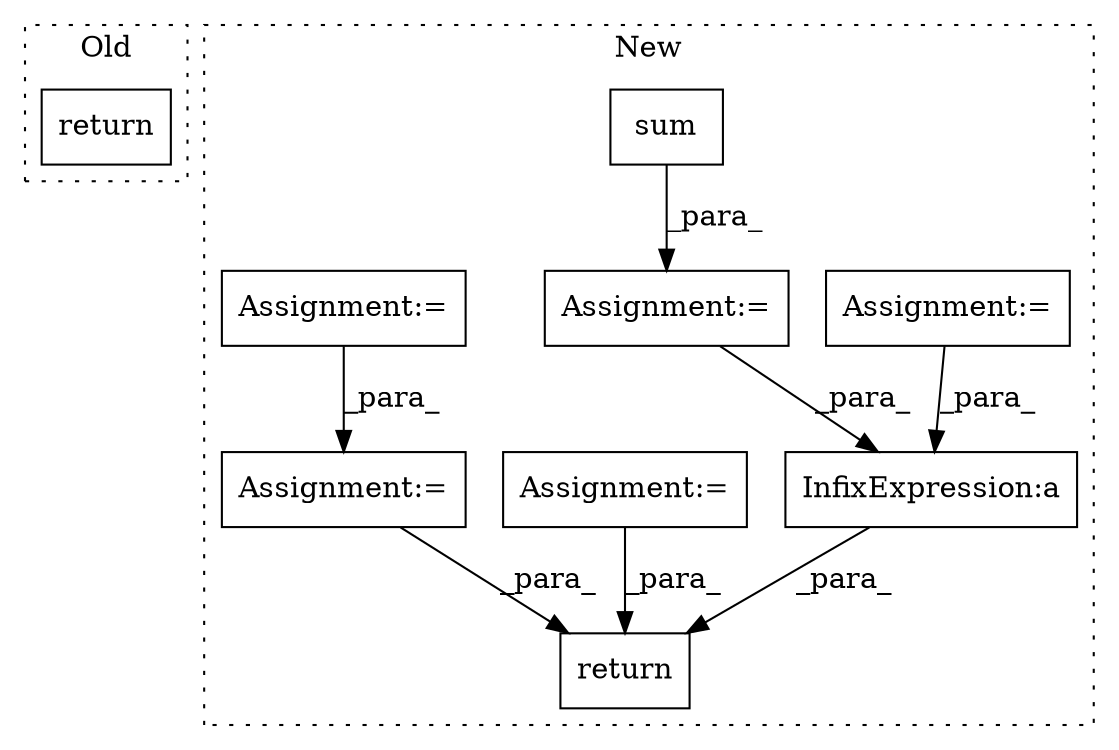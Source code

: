 digraph G {
subgraph cluster0 {
1 [label="return" a="41" s="1730" l="7" shape="box"];
label = "Old";
style="dotted";
}
subgraph cluster1 {
2 [label="sum" a="32" s="2162,2167" l="4,1" shape="box"];
3 [label="return" a="41" s="2365" l="7" shape="box"];
4 [label="Assignment:=" a="7" s="2063" l="1" shape="box"];
5 [label="Assignment:=" a="7" s="2033" l="1" shape="box"];
6 [label="Assignment:=" a="7" s="1981" l="4" shape="box"];
7 [label="Assignment:=" a="7" s="2134" l="1" shape="box"];
8 [label="Assignment:=" a="7" s="2184" l="1" shape="box"];
9 [label="InfixExpression:a" a="27" s="2287" l="3" shape="box"];
label = "New";
style="dotted";
}
2 -> 7 [label="_para_"];
4 -> 3 [label="_para_"];
5 -> 4 [label="_para_"];
6 -> 3 [label="_para_"];
7 -> 9 [label="_para_"];
8 -> 9 [label="_para_"];
9 -> 3 [label="_para_"];
}